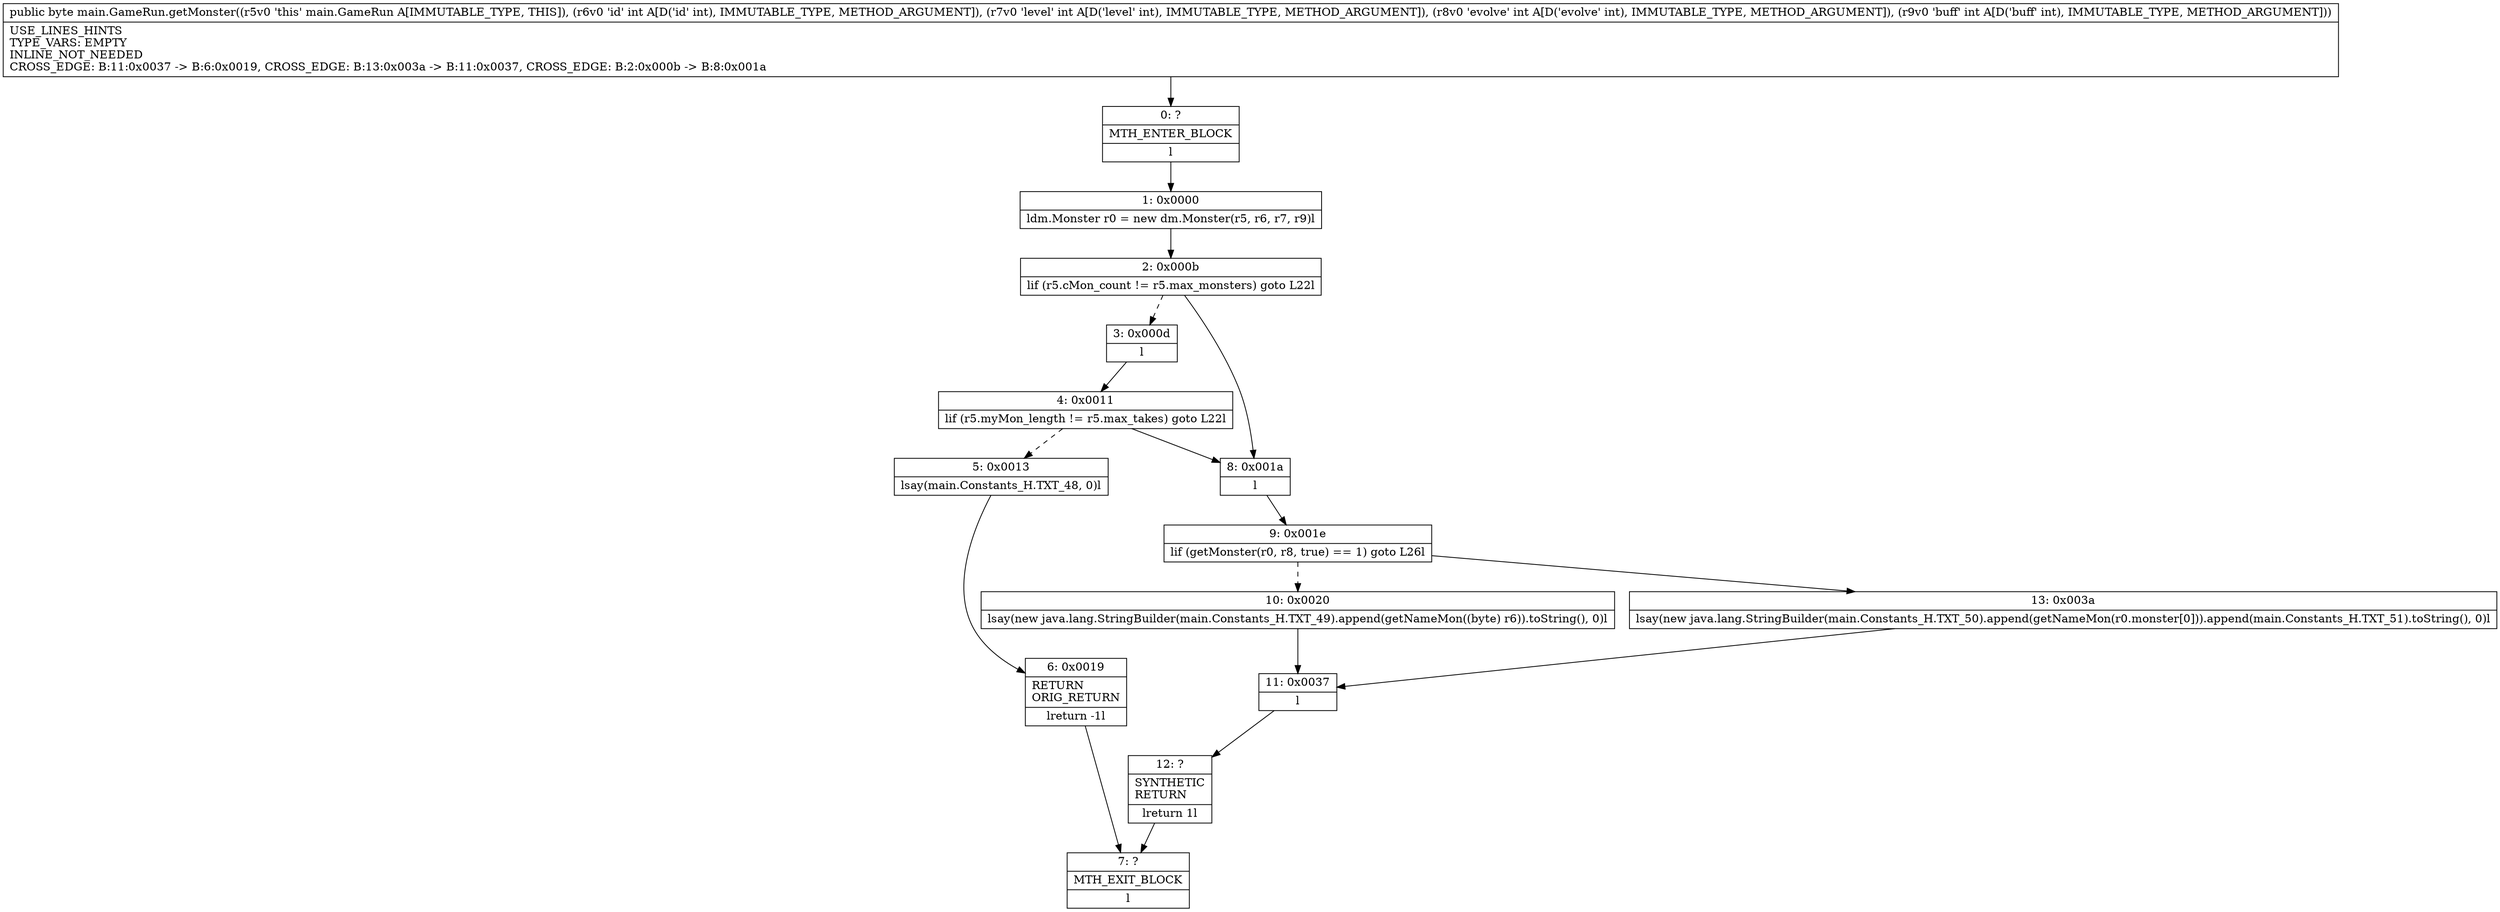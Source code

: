 digraph "CFG formain.GameRun.getMonster(IIII)B" {
Node_0 [shape=record,label="{0\:\ ?|MTH_ENTER_BLOCK\l|l}"];
Node_1 [shape=record,label="{1\:\ 0x0000|ldm.Monster r0 = new dm.Monster(r5, r6, r7, r9)l}"];
Node_2 [shape=record,label="{2\:\ 0x000b|lif (r5.cMon_count != r5.max_monsters) goto L22l}"];
Node_3 [shape=record,label="{3\:\ 0x000d|l}"];
Node_4 [shape=record,label="{4\:\ 0x0011|lif (r5.myMon_length != r5.max_takes) goto L22l}"];
Node_5 [shape=record,label="{5\:\ 0x0013|lsay(main.Constants_H.TXT_48, 0)l}"];
Node_6 [shape=record,label="{6\:\ 0x0019|RETURN\lORIG_RETURN\l|lreturn \-1l}"];
Node_7 [shape=record,label="{7\:\ ?|MTH_EXIT_BLOCK\l|l}"];
Node_8 [shape=record,label="{8\:\ 0x001a|l}"];
Node_9 [shape=record,label="{9\:\ 0x001e|lif (getMonster(r0, r8, true) == 1) goto L26l}"];
Node_10 [shape=record,label="{10\:\ 0x0020|lsay(new java.lang.StringBuilder(main.Constants_H.TXT_49).append(getNameMon((byte) r6)).toString(), 0)l}"];
Node_11 [shape=record,label="{11\:\ 0x0037|l}"];
Node_12 [shape=record,label="{12\:\ ?|SYNTHETIC\lRETURN\l|lreturn 1l}"];
Node_13 [shape=record,label="{13\:\ 0x003a|lsay(new java.lang.StringBuilder(main.Constants_H.TXT_50).append(getNameMon(r0.monster[0])).append(main.Constants_H.TXT_51).toString(), 0)l}"];
MethodNode[shape=record,label="{public byte main.GameRun.getMonster((r5v0 'this' main.GameRun A[IMMUTABLE_TYPE, THIS]), (r6v0 'id' int A[D('id' int), IMMUTABLE_TYPE, METHOD_ARGUMENT]), (r7v0 'level' int A[D('level' int), IMMUTABLE_TYPE, METHOD_ARGUMENT]), (r8v0 'evolve' int A[D('evolve' int), IMMUTABLE_TYPE, METHOD_ARGUMENT]), (r9v0 'buff' int A[D('buff' int), IMMUTABLE_TYPE, METHOD_ARGUMENT]))  | USE_LINES_HINTS\lTYPE_VARS: EMPTY\lINLINE_NOT_NEEDED\lCROSS_EDGE: B:11:0x0037 \-\> B:6:0x0019, CROSS_EDGE: B:13:0x003a \-\> B:11:0x0037, CROSS_EDGE: B:2:0x000b \-\> B:8:0x001a\l}"];
MethodNode -> Node_0;
Node_0 -> Node_1;
Node_1 -> Node_2;
Node_2 -> Node_3[style=dashed];
Node_2 -> Node_8;
Node_3 -> Node_4;
Node_4 -> Node_5[style=dashed];
Node_4 -> Node_8;
Node_5 -> Node_6;
Node_6 -> Node_7;
Node_8 -> Node_9;
Node_9 -> Node_10[style=dashed];
Node_9 -> Node_13;
Node_10 -> Node_11;
Node_11 -> Node_12;
Node_12 -> Node_7;
Node_13 -> Node_11;
}

